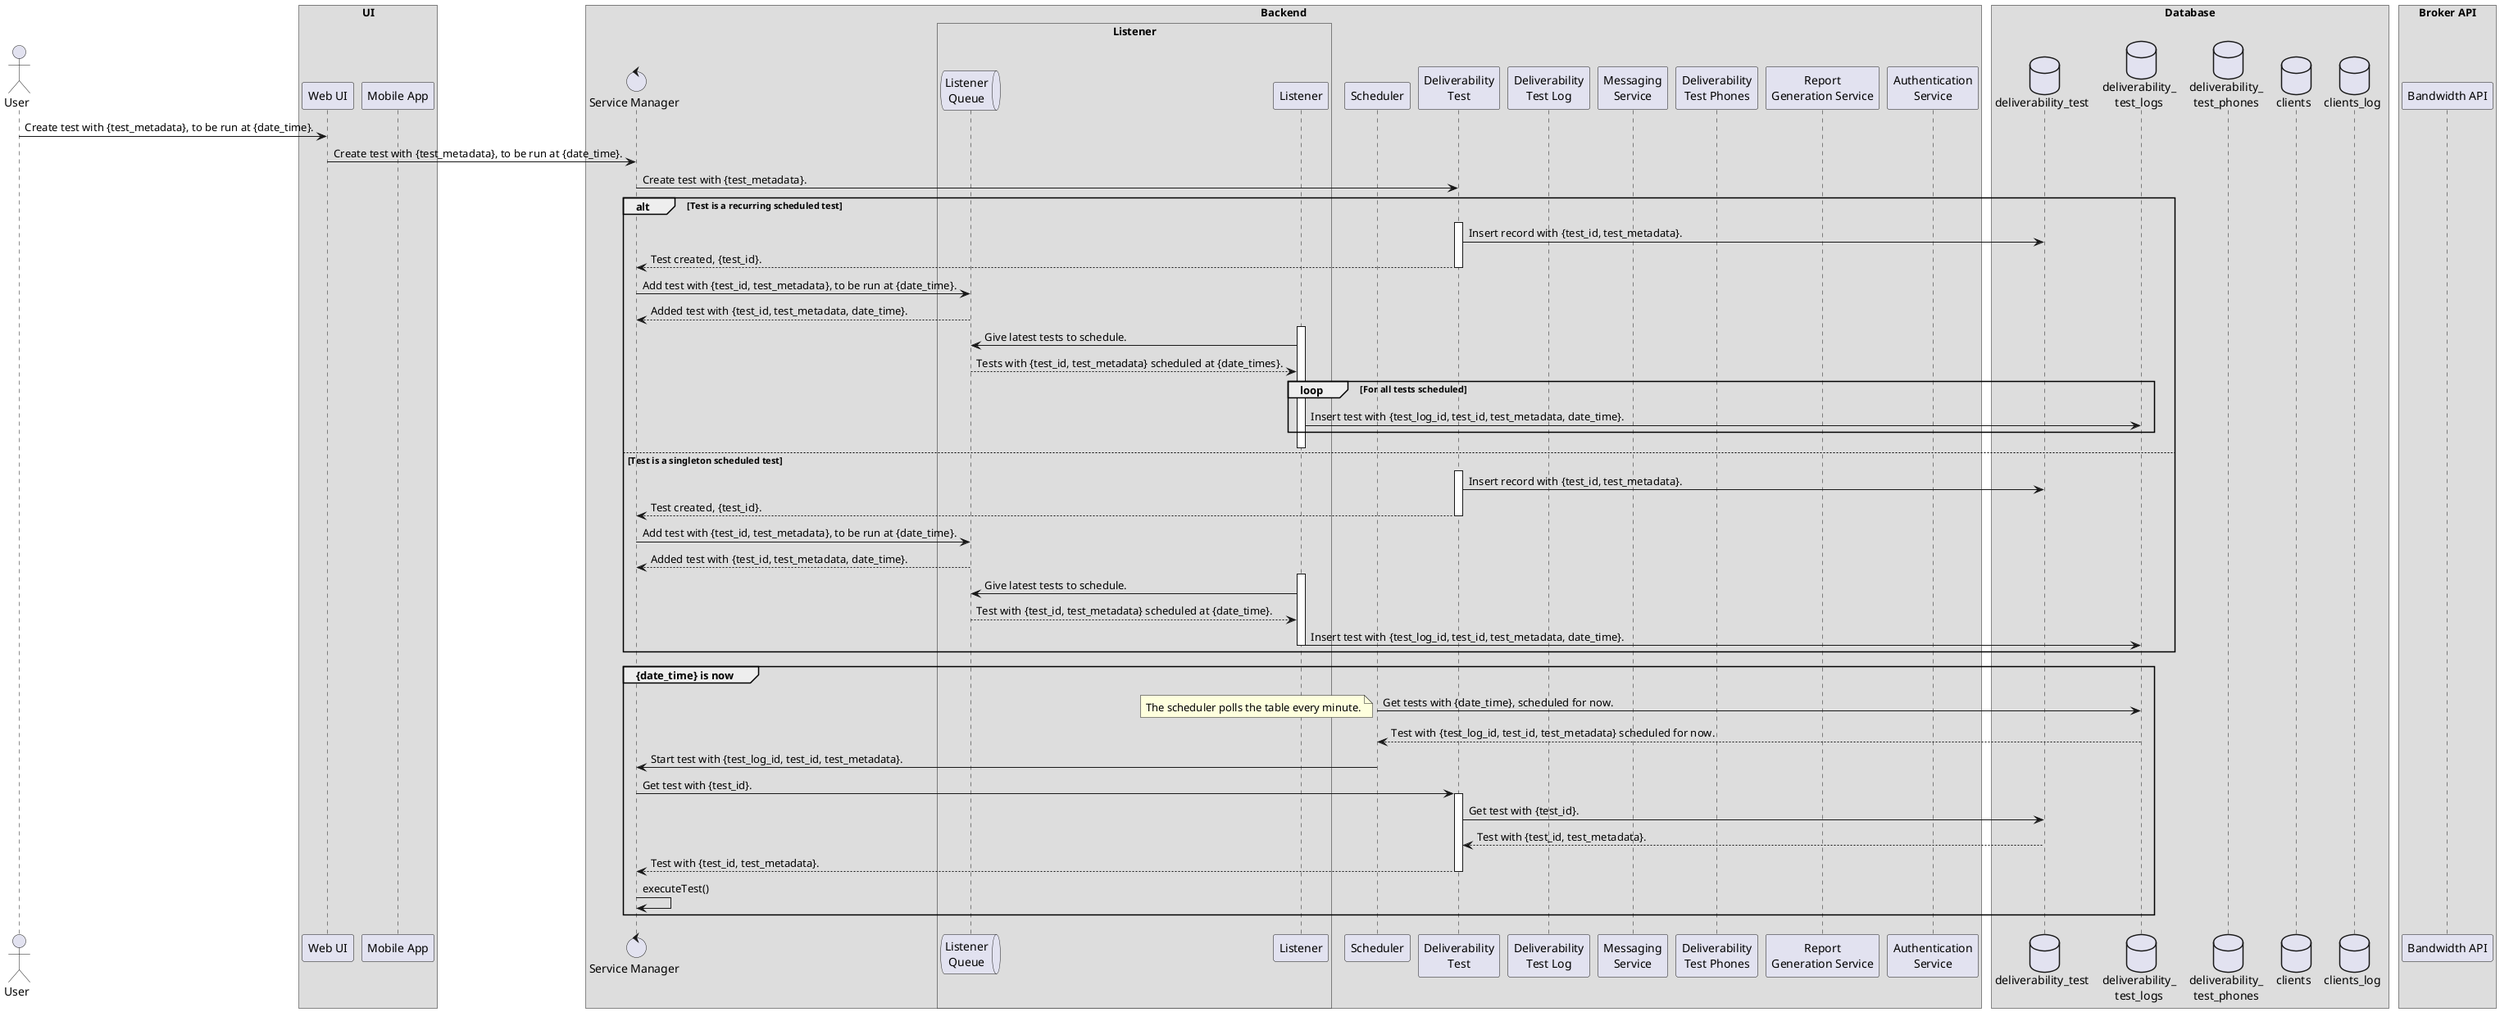 @startuml
!pragma teoz true
/'Defines the protocol when user submits a scheduled test, either recurring or singleton.'/
/'author: Luvai Cutlerywala <luvaidc@gmail.com>'/

/'Define the actors and participants.'/
actor User as user

box UI
    participant "Web UI" as web_ui
    participant "Mobile App" as mobile_app
end box

box Backend
    control "Service Manager" as service_manager

    box Listener
        queue "Listener\nQueue" as listener_queue
        participant "Listener" as listener
    end box

    participant "Scheduler" as scheduler
    participant "Deliverability\nTest" as deliverability_test
    participant "Deliverability\nTest Log" as deliverability_test_log
    participant "Messaging\nService" as messenger
    participant "Deliverability\nTest Phones" as deliverability_test_phones
    participant "Report\nGeneration Service" as report_generator
    participant "Authentication\nService" as auth
end box

box Database
    database "deliverability_test" as dt
    database "deliverability_\ntest_logs" as dtl
    database "deliverability_\ntest_phones" as dtp
    database clients as clients
    database clients_log as cl
end box

box "Broker API"
    participant "Bandwidth API" as broker_api
end box

/'Defines the interactions and protocols between the microservices.'/
user -> web_ui: Create test with {test_metadata}, to be run at {date_time}.
web_ui -> service_manager: Create test with {test_metadata}, to be run at {date_time}.
service_manager -> deliverability_test: Create test with {test_metadata}.
alt Test is a recurring scheduled test
    activate deliverability_test
    deliverability_test -> dt: Insert record with {test_id, test_metadata}.
    deliverability_test --> service_manager: Test created, {test_id}.
    deactivate deliverability_test
    service_manager -> listener_queue: Add test with {test_id, test_metadata}, to be run at {date_time}.
    listener_queue --> service_manager: Added test with {test_id, test_metadata, date_time}.
    activate listener
    listener -> listener_queue: Give latest tests to schedule.
    listener_queue --> listener: Tests with {test_id, test_metadata} scheduled at {date_times}.
    loop For all tests scheduled
        listener -> dtl: Insert test with {test_log_id, test_id, test_metadata, date_time}.
    end
    deactivate listener
else Test is a singleton scheduled test
    activate deliverability_test
    deliverability_test -> dt: Insert record with {test_id, test_metadata}.
    deliverability_test --> service_manager: Test created, {test_id}.
    deactivate deliverability_test
    service_manager -> listener_queue: Add test with {test_id, test_metadata}, to be run at {date_time}.
    listener_queue --> service_manager: Added test with {test_id, test_metadata, date_time}.
    activate listener
    listener -> listener_queue: Give latest tests to schedule.
    listener_queue --> listener: Test with {test_id, test_metadata} scheduled at {date_time}.
    listener -> dtl: Insert test with {test_log_id, test_id, test_metadata, date_time}.
    deactivate listener
end
group {date_time} is now
    scheduler -> dtl: Get tests with {date_time}, scheduled for now.
    note left
        The scheduler polls the table every minute.
    end note
    dtl --> scheduler: Test with {test_log_id, test_id, test_metadata} scheduled for now.
    scheduler -> service_manager: Start test with {test_log_id, test_id, test_metadata}.
    service_manager -> deliverability_test: Get test with {test_id}.
    activate deliverability_test
    deliverability_test -> dt: Get test with {test_id}.
    dt --> deliverability_test: Test with {test_id, test_metadata}.
    deliverability_test --> service_manager: Test with {test_id, test_metadata}.
    deactivate deliverability_test
    service_manager -> service_manager: executeTest()
@enduml